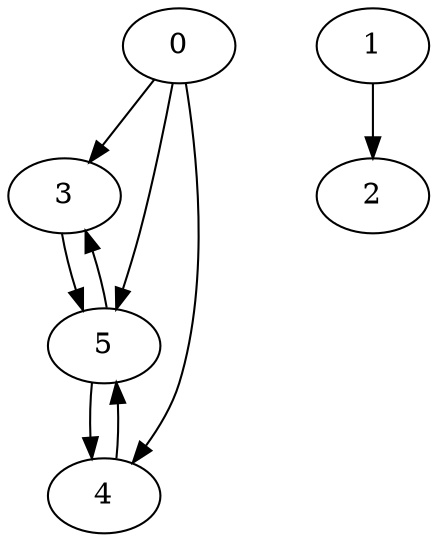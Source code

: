 strict digraph "" {
	graph [type=routing_graph];
	0	[location_type_component_task_element="['r1', 1, 1, -1]"];
	3	[location_type_component_task_element="['p3', 1, 1, 'p100', 2]"];
	0 -> 3	[weight=10];
	4	[location_type_component_task_element="['p4', 1, 1, 'p200', 1]"];
	0 -> 4	[weight=10];
	5	[location_type_component_task_element="['p5', 1, 1, 'p300', 1]"];
	0 -> 5	[weight=10];
	1	[location_type_component_task_element="['r2', 2, 1, -1]"];
	2	[location_type_component_task_element="['p2', 2, 1, 'p100', 1]"];
	1 -> 2	[weight=10];
	3 -> 5	[weight=10];
	4 -> 5	[weight=10];
	5 -> 3	[weight=10];
	5 -> 4	[weight=10];
}
